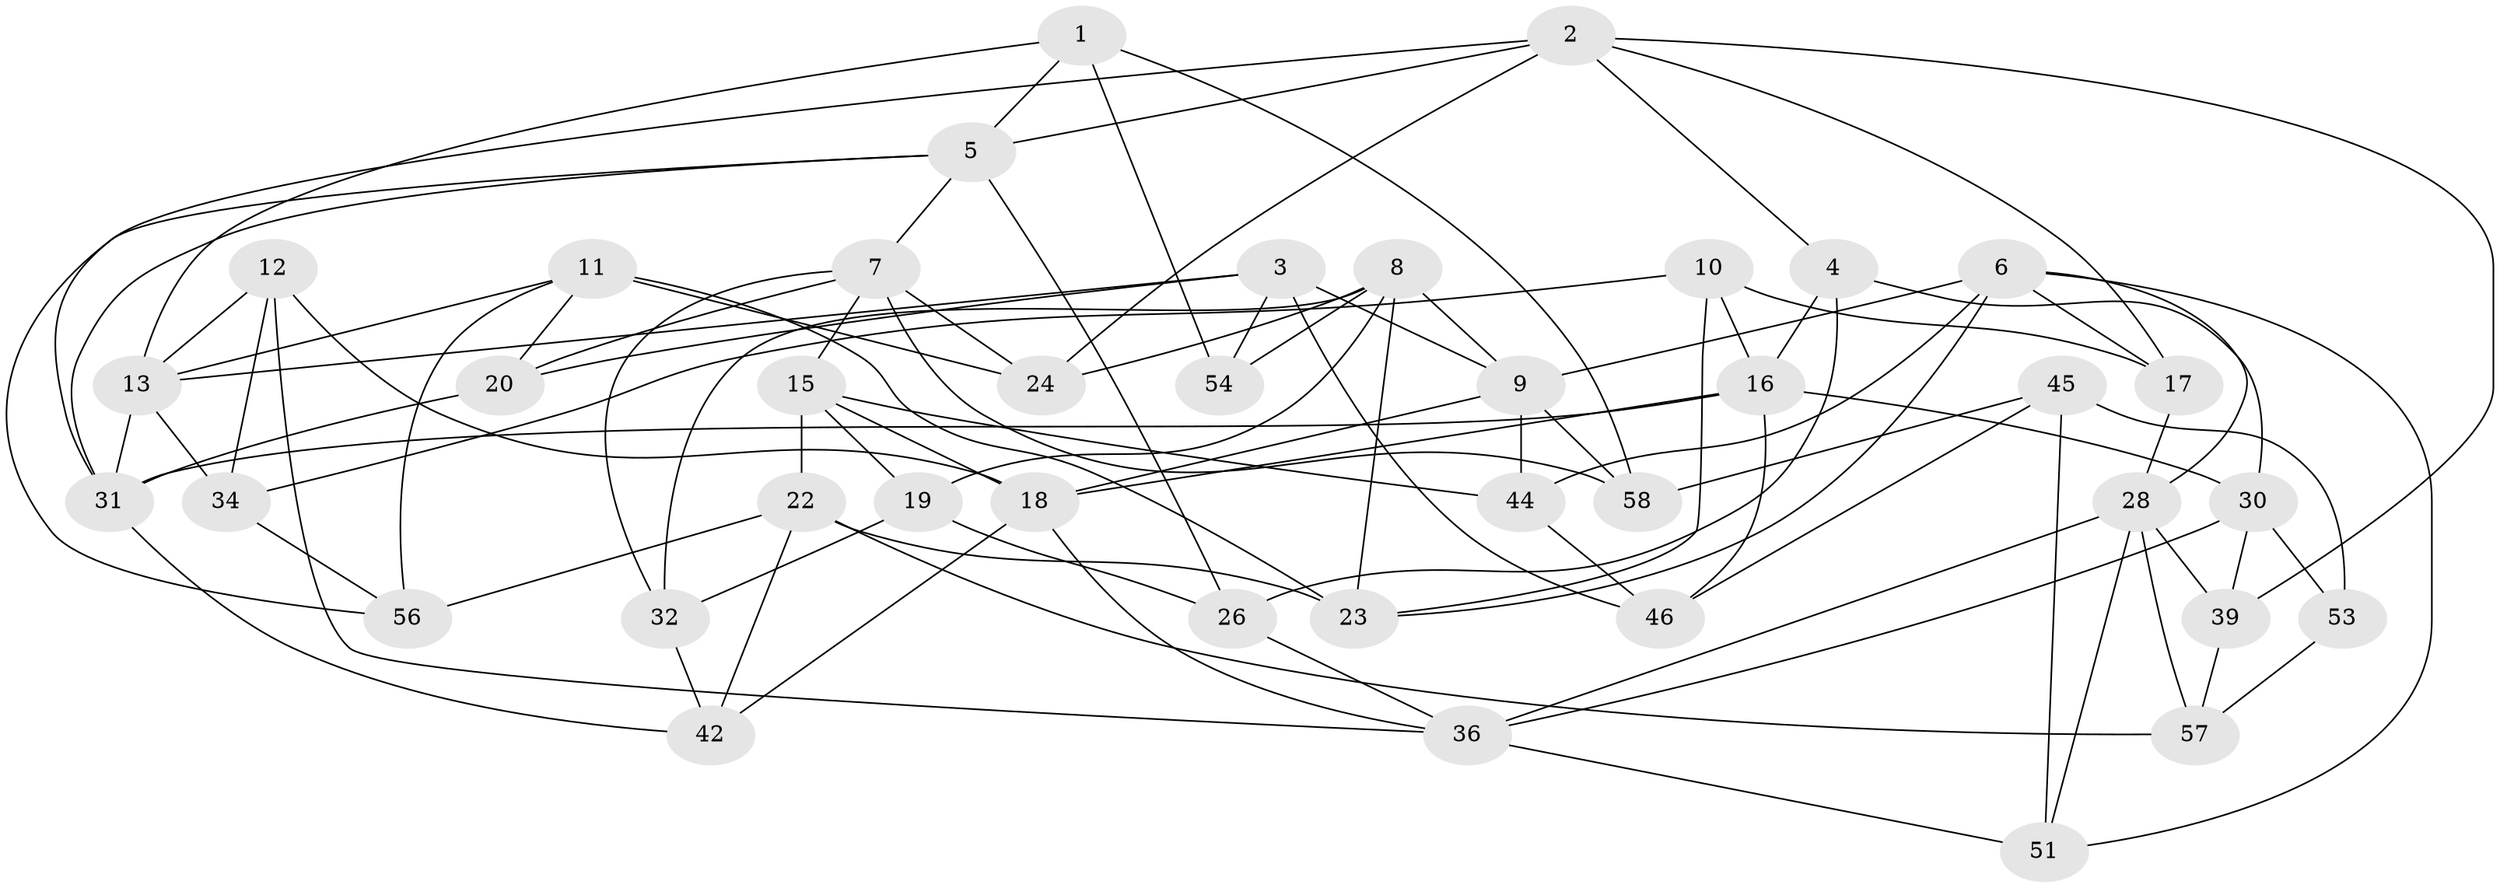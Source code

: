 // Generated by graph-tools (version 1.1) at 2025/52/02/27/25 19:52:29]
// undirected, 40 vertices, 94 edges
graph export_dot {
graph [start="1"]
  node [color=gray90,style=filled];
  1;
  2 [super="+21"];
  3 [super="+25"];
  4;
  5 [super="+41"];
  6 [super="+35"];
  7 [super="+48"];
  8 [super="+14"];
  9 [super="+55"];
  10;
  11 [super="+50"];
  12;
  13 [super="+52"];
  15 [super="+38"];
  16 [super="+47"];
  17;
  18 [super="+27"];
  19;
  20;
  22 [super="+49"];
  23 [super="+33"];
  24;
  26;
  28 [super="+29"];
  30 [super="+43"];
  31 [super="+37"];
  32;
  34;
  36 [super="+40"];
  39;
  42;
  44;
  45;
  46;
  51;
  53;
  54;
  56;
  57;
  58;
  1 -- 58;
  1 -- 5;
  1 -- 54;
  1 -- 13;
  2 -- 17;
  2 -- 24;
  2 -- 39;
  2 -- 4;
  2 -- 31;
  2 -- 5;
  3 -- 20;
  3 -- 9;
  3 -- 54 [weight=2];
  3 -- 46;
  3 -- 13;
  4 -- 30;
  4 -- 26;
  4 -- 16;
  5 -- 26;
  5 -- 31;
  5 -- 56;
  5 -- 7;
  6 -- 51;
  6 -- 9;
  6 -- 23;
  6 -- 17;
  6 -- 28;
  6 -- 44;
  7 -- 20;
  7 -- 24;
  7 -- 15;
  7 -- 32;
  7 -- 58;
  8 -- 24;
  8 -- 23;
  8 -- 9;
  8 -- 32;
  8 -- 19;
  8 -- 54;
  9 -- 58;
  9 -- 18;
  9 -- 44;
  10 -- 23;
  10 -- 17;
  10 -- 16;
  10 -- 34;
  11 -- 56;
  11 -- 24;
  11 -- 23 [weight=2];
  11 -- 20;
  11 -- 13;
  12 -- 36;
  12 -- 13;
  12 -- 34;
  12 -- 18;
  13 -- 31;
  13 -- 34;
  15 -- 44;
  15 -- 18;
  15 -- 22 [weight=2];
  15 -- 19;
  16 -- 46;
  16 -- 31;
  16 -- 18;
  16 -- 30;
  17 -- 28;
  18 -- 36;
  18 -- 42;
  19 -- 32;
  19 -- 26;
  20 -- 31;
  22 -- 56;
  22 -- 57;
  22 -- 42;
  22 -- 23;
  26 -- 36;
  28 -- 39;
  28 -- 36;
  28 -- 51;
  28 -- 57;
  30 -- 36;
  30 -- 53 [weight=2];
  30 -- 39;
  31 -- 42;
  32 -- 42;
  34 -- 56;
  36 -- 51;
  39 -- 57;
  44 -- 46;
  45 -- 46;
  45 -- 51;
  45 -- 53;
  45 -- 58;
  53 -- 57;
}
